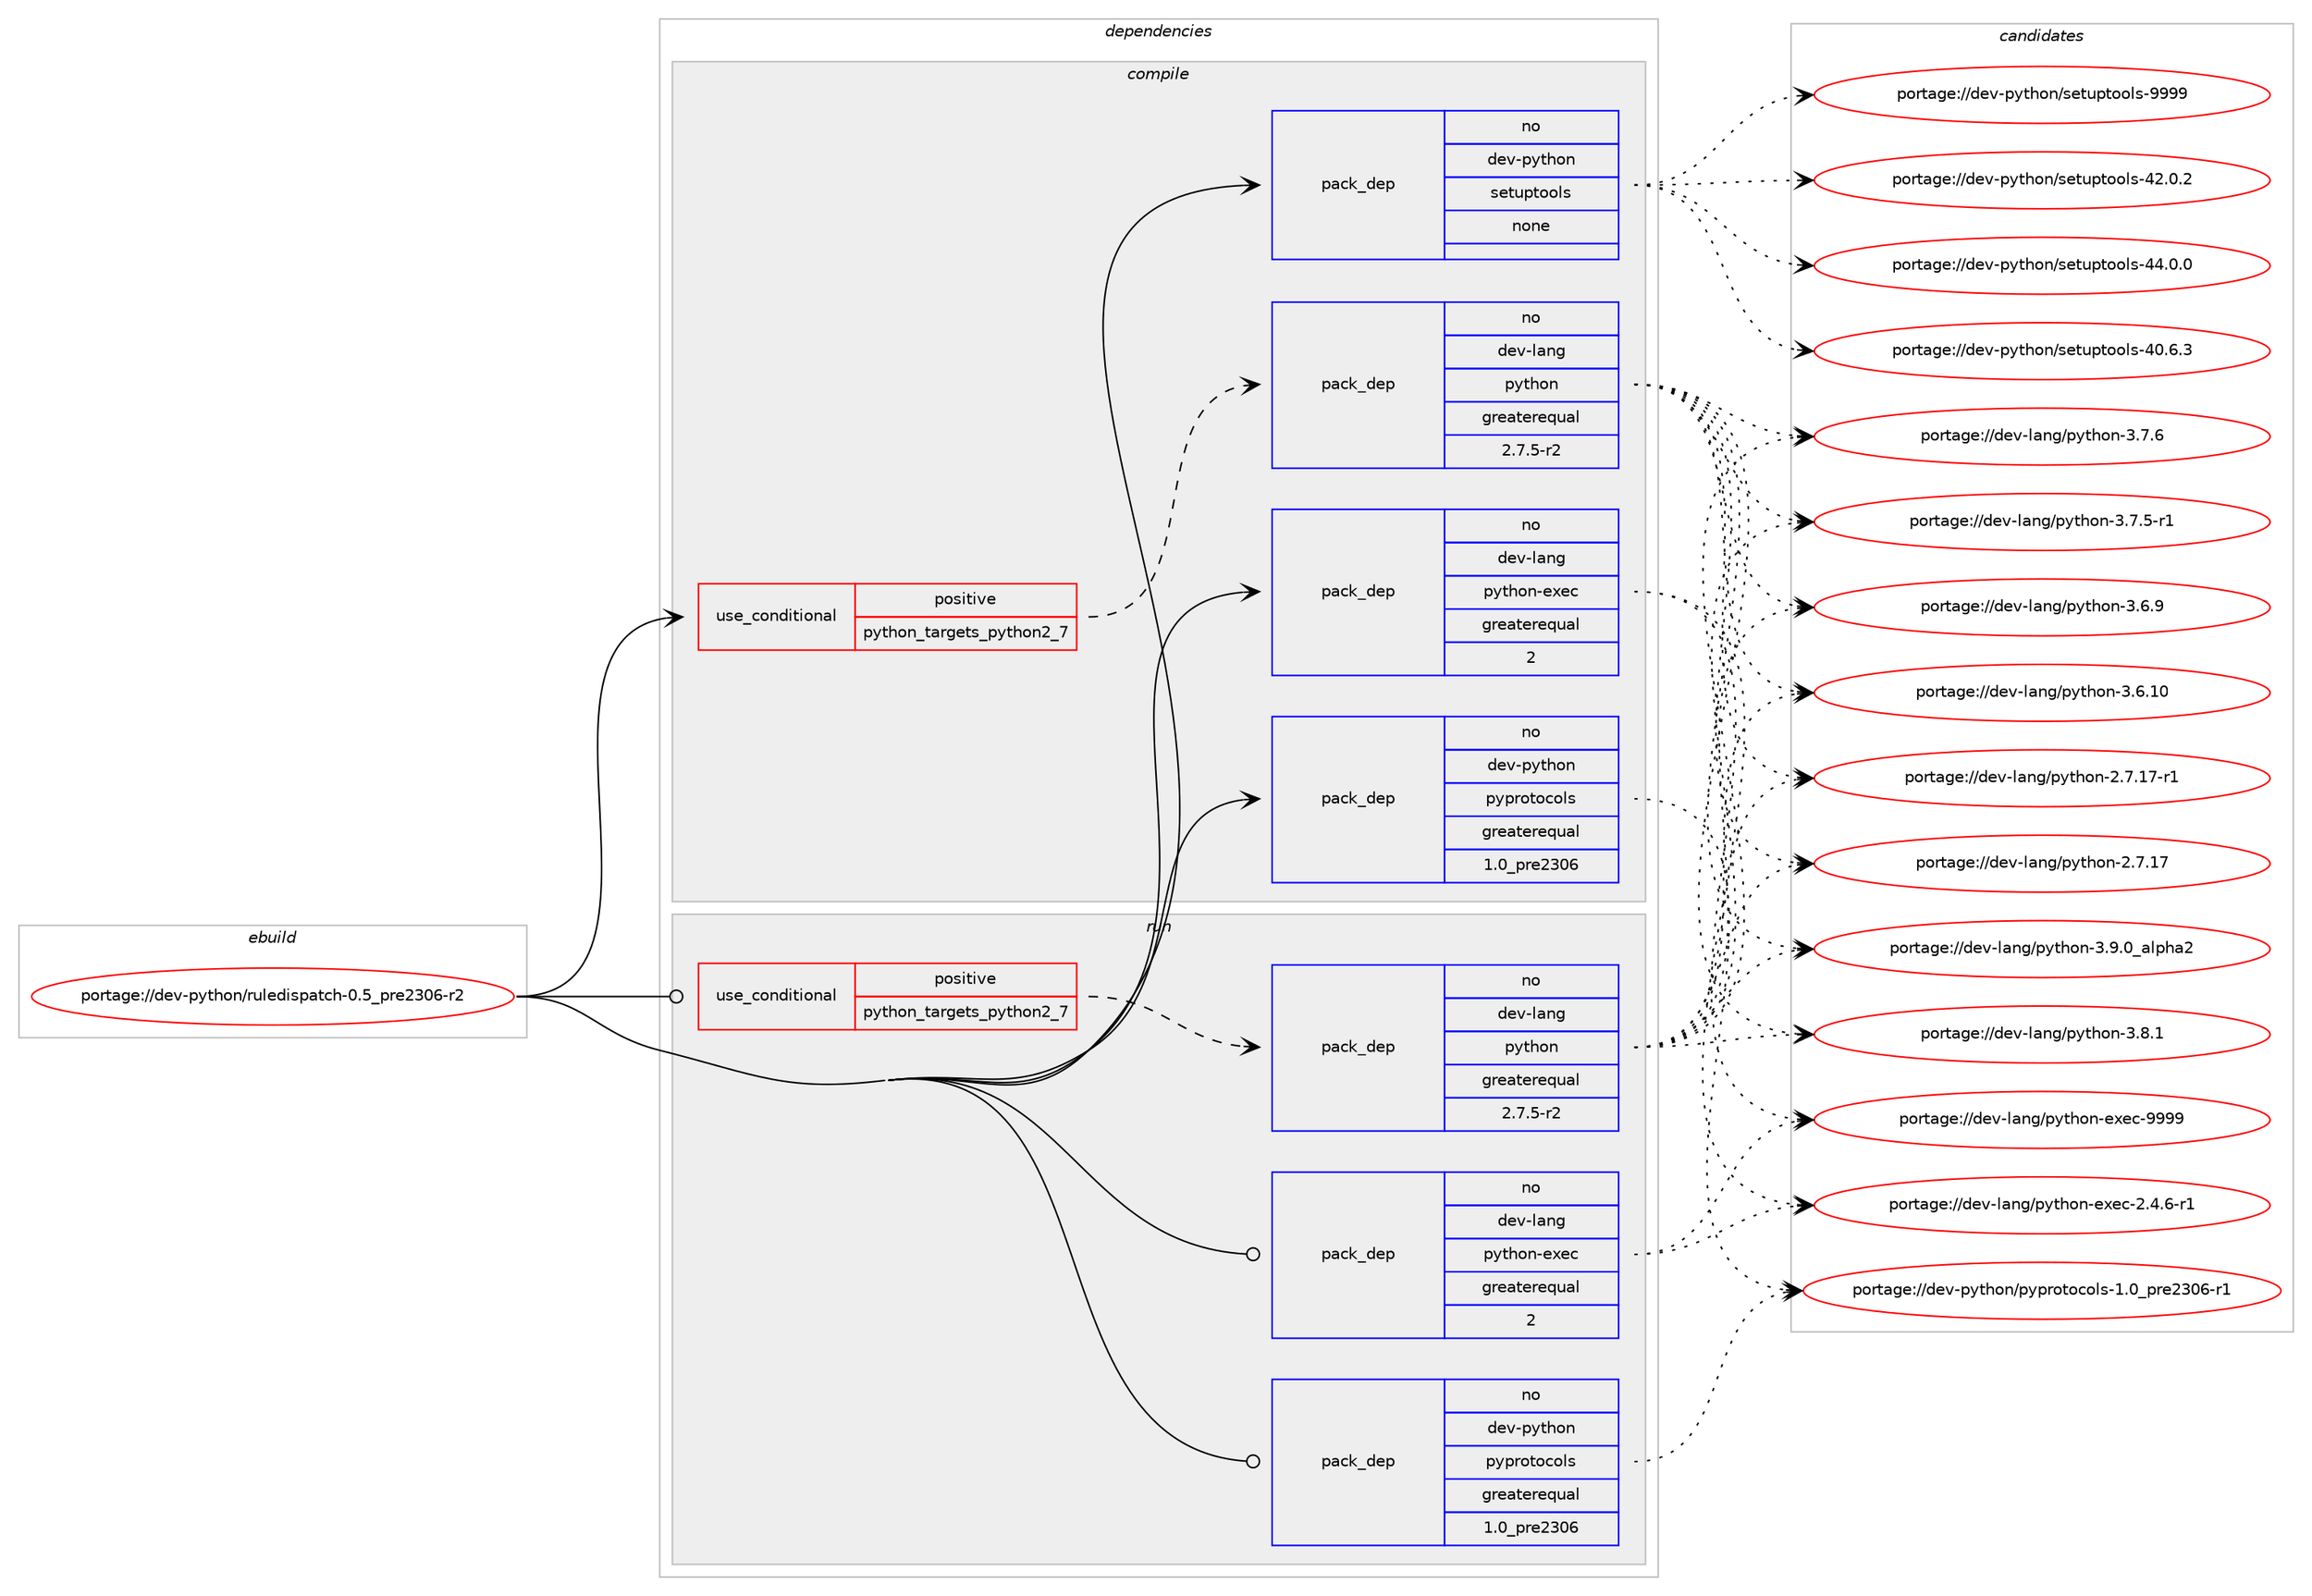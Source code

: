 digraph prolog {

# *************
# Graph options
# *************

newrank=true;
concentrate=true;
compound=true;
graph [rankdir=LR,fontname=Helvetica,fontsize=10,ranksep=1.5];#, ranksep=2.5, nodesep=0.2];
edge  [arrowhead=vee];
node  [fontname=Helvetica,fontsize=10];

# **********
# The ebuild
# **********

subgraph cluster_leftcol {
color=gray;
label=<<i>ebuild</i>>;
id [label="portage://dev-python/ruledispatch-0.5_pre2306-r2", color=red, width=4, href="../dev-python/ruledispatch-0.5_pre2306-r2.svg"];
}

# ****************
# The dependencies
# ****************

subgraph cluster_midcol {
color=gray;
label=<<i>dependencies</i>>;
subgraph cluster_compile {
fillcolor="#eeeeee";
style=filled;
label=<<i>compile</i>>;
subgraph cond106362 {
dependency426982 [label=<<TABLE BORDER="0" CELLBORDER="1" CELLSPACING="0" CELLPADDING="4"><TR><TD ROWSPAN="3" CELLPADDING="10">use_conditional</TD></TR><TR><TD>positive</TD></TR><TR><TD>python_targets_python2_7</TD></TR></TABLE>>, shape=none, color=red];
subgraph pack315722 {
dependency426983 [label=<<TABLE BORDER="0" CELLBORDER="1" CELLSPACING="0" CELLPADDING="4" WIDTH="220"><TR><TD ROWSPAN="6" CELLPADDING="30">pack_dep</TD></TR><TR><TD WIDTH="110">no</TD></TR><TR><TD>dev-lang</TD></TR><TR><TD>python</TD></TR><TR><TD>greaterequal</TD></TR><TR><TD>2.7.5-r2</TD></TR></TABLE>>, shape=none, color=blue];
}
dependency426982:e -> dependency426983:w [weight=20,style="dashed",arrowhead="vee"];
}
id:e -> dependency426982:w [weight=20,style="solid",arrowhead="vee"];
subgraph pack315723 {
dependency426984 [label=<<TABLE BORDER="0" CELLBORDER="1" CELLSPACING="0" CELLPADDING="4" WIDTH="220"><TR><TD ROWSPAN="6" CELLPADDING="30">pack_dep</TD></TR><TR><TD WIDTH="110">no</TD></TR><TR><TD>dev-lang</TD></TR><TR><TD>python-exec</TD></TR><TR><TD>greaterequal</TD></TR><TR><TD>2</TD></TR></TABLE>>, shape=none, color=blue];
}
id:e -> dependency426984:w [weight=20,style="solid",arrowhead="vee"];
subgraph pack315724 {
dependency426985 [label=<<TABLE BORDER="0" CELLBORDER="1" CELLSPACING="0" CELLPADDING="4" WIDTH="220"><TR><TD ROWSPAN="6" CELLPADDING="30">pack_dep</TD></TR><TR><TD WIDTH="110">no</TD></TR><TR><TD>dev-python</TD></TR><TR><TD>pyprotocols</TD></TR><TR><TD>greaterequal</TD></TR><TR><TD>1.0_pre2306</TD></TR></TABLE>>, shape=none, color=blue];
}
id:e -> dependency426985:w [weight=20,style="solid",arrowhead="vee"];
subgraph pack315725 {
dependency426986 [label=<<TABLE BORDER="0" CELLBORDER="1" CELLSPACING="0" CELLPADDING="4" WIDTH="220"><TR><TD ROWSPAN="6" CELLPADDING="30">pack_dep</TD></TR><TR><TD WIDTH="110">no</TD></TR><TR><TD>dev-python</TD></TR><TR><TD>setuptools</TD></TR><TR><TD>none</TD></TR><TR><TD></TD></TR></TABLE>>, shape=none, color=blue];
}
id:e -> dependency426986:w [weight=20,style="solid",arrowhead="vee"];
}
subgraph cluster_compileandrun {
fillcolor="#eeeeee";
style=filled;
label=<<i>compile and run</i>>;
}
subgraph cluster_run {
fillcolor="#eeeeee";
style=filled;
label=<<i>run</i>>;
subgraph cond106363 {
dependency426987 [label=<<TABLE BORDER="0" CELLBORDER="1" CELLSPACING="0" CELLPADDING="4"><TR><TD ROWSPAN="3" CELLPADDING="10">use_conditional</TD></TR><TR><TD>positive</TD></TR><TR><TD>python_targets_python2_7</TD></TR></TABLE>>, shape=none, color=red];
subgraph pack315726 {
dependency426988 [label=<<TABLE BORDER="0" CELLBORDER="1" CELLSPACING="0" CELLPADDING="4" WIDTH="220"><TR><TD ROWSPAN="6" CELLPADDING="30">pack_dep</TD></TR><TR><TD WIDTH="110">no</TD></TR><TR><TD>dev-lang</TD></TR><TR><TD>python</TD></TR><TR><TD>greaterequal</TD></TR><TR><TD>2.7.5-r2</TD></TR></TABLE>>, shape=none, color=blue];
}
dependency426987:e -> dependency426988:w [weight=20,style="dashed",arrowhead="vee"];
}
id:e -> dependency426987:w [weight=20,style="solid",arrowhead="odot"];
subgraph pack315727 {
dependency426989 [label=<<TABLE BORDER="0" CELLBORDER="1" CELLSPACING="0" CELLPADDING="4" WIDTH="220"><TR><TD ROWSPAN="6" CELLPADDING="30">pack_dep</TD></TR><TR><TD WIDTH="110">no</TD></TR><TR><TD>dev-lang</TD></TR><TR><TD>python-exec</TD></TR><TR><TD>greaterequal</TD></TR><TR><TD>2</TD></TR></TABLE>>, shape=none, color=blue];
}
id:e -> dependency426989:w [weight=20,style="solid",arrowhead="odot"];
subgraph pack315728 {
dependency426990 [label=<<TABLE BORDER="0" CELLBORDER="1" CELLSPACING="0" CELLPADDING="4" WIDTH="220"><TR><TD ROWSPAN="6" CELLPADDING="30">pack_dep</TD></TR><TR><TD WIDTH="110">no</TD></TR><TR><TD>dev-python</TD></TR><TR><TD>pyprotocols</TD></TR><TR><TD>greaterequal</TD></TR><TR><TD>1.0_pre2306</TD></TR></TABLE>>, shape=none, color=blue];
}
id:e -> dependency426990:w [weight=20,style="solid",arrowhead="odot"];
}
}

# **************
# The candidates
# **************

subgraph cluster_choices {
rank=same;
color=gray;
label=<<i>candidates</i>>;

subgraph choice315722 {
color=black;
nodesep=1;
choice10010111845108971101034711212111610411111045514657464895971081121049750 [label="portage://dev-lang/python-3.9.0_alpha2", color=red, width=4,href="../dev-lang/python-3.9.0_alpha2.svg"];
choice100101118451089711010347112121116104111110455146564649 [label="portage://dev-lang/python-3.8.1", color=red, width=4,href="../dev-lang/python-3.8.1.svg"];
choice100101118451089711010347112121116104111110455146554654 [label="portage://dev-lang/python-3.7.6", color=red, width=4,href="../dev-lang/python-3.7.6.svg"];
choice1001011184510897110103471121211161041111104551465546534511449 [label="portage://dev-lang/python-3.7.5-r1", color=red, width=4,href="../dev-lang/python-3.7.5-r1.svg"];
choice100101118451089711010347112121116104111110455146544657 [label="portage://dev-lang/python-3.6.9", color=red, width=4,href="../dev-lang/python-3.6.9.svg"];
choice10010111845108971101034711212111610411111045514654464948 [label="portage://dev-lang/python-3.6.10", color=red, width=4,href="../dev-lang/python-3.6.10.svg"];
choice100101118451089711010347112121116104111110455046554649554511449 [label="portage://dev-lang/python-2.7.17-r1", color=red, width=4,href="../dev-lang/python-2.7.17-r1.svg"];
choice10010111845108971101034711212111610411111045504655464955 [label="portage://dev-lang/python-2.7.17", color=red, width=4,href="../dev-lang/python-2.7.17.svg"];
dependency426983:e -> choice10010111845108971101034711212111610411111045514657464895971081121049750:w [style=dotted,weight="100"];
dependency426983:e -> choice100101118451089711010347112121116104111110455146564649:w [style=dotted,weight="100"];
dependency426983:e -> choice100101118451089711010347112121116104111110455146554654:w [style=dotted,weight="100"];
dependency426983:e -> choice1001011184510897110103471121211161041111104551465546534511449:w [style=dotted,weight="100"];
dependency426983:e -> choice100101118451089711010347112121116104111110455146544657:w [style=dotted,weight="100"];
dependency426983:e -> choice10010111845108971101034711212111610411111045514654464948:w [style=dotted,weight="100"];
dependency426983:e -> choice100101118451089711010347112121116104111110455046554649554511449:w [style=dotted,weight="100"];
dependency426983:e -> choice10010111845108971101034711212111610411111045504655464955:w [style=dotted,weight="100"];
}
subgraph choice315723 {
color=black;
nodesep=1;
choice10010111845108971101034711212111610411111045101120101994557575757 [label="portage://dev-lang/python-exec-9999", color=red, width=4,href="../dev-lang/python-exec-9999.svg"];
choice10010111845108971101034711212111610411111045101120101994550465246544511449 [label="portage://dev-lang/python-exec-2.4.6-r1", color=red, width=4,href="../dev-lang/python-exec-2.4.6-r1.svg"];
dependency426984:e -> choice10010111845108971101034711212111610411111045101120101994557575757:w [style=dotted,weight="100"];
dependency426984:e -> choice10010111845108971101034711212111610411111045101120101994550465246544511449:w [style=dotted,weight="100"];
}
subgraph choice315724 {
color=black;
nodesep=1;
choice1001011184511212111610411111047112121112114111116111991111081154549464895112114101505148544511449 [label="portage://dev-python/pyprotocols-1.0_pre2306-r1", color=red, width=4,href="../dev-python/pyprotocols-1.0_pre2306-r1.svg"];
dependency426985:e -> choice1001011184511212111610411111047112121112114111116111991111081154549464895112114101505148544511449:w [style=dotted,weight="100"];
}
subgraph choice315725 {
color=black;
nodesep=1;
choice10010111845112121116104111110471151011161171121161111111081154557575757 [label="portage://dev-python/setuptools-9999", color=red, width=4,href="../dev-python/setuptools-9999.svg"];
choice100101118451121211161041111104711510111611711211611111110811545525246484648 [label="portage://dev-python/setuptools-44.0.0", color=red, width=4,href="../dev-python/setuptools-44.0.0.svg"];
choice100101118451121211161041111104711510111611711211611111110811545525046484650 [label="portage://dev-python/setuptools-42.0.2", color=red, width=4,href="../dev-python/setuptools-42.0.2.svg"];
choice100101118451121211161041111104711510111611711211611111110811545524846544651 [label="portage://dev-python/setuptools-40.6.3", color=red, width=4,href="../dev-python/setuptools-40.6.3.svg"];
dependency426986:e -> choice10010111845112121116104111110471151011161171121161111111081154557575757:w [style=dotted,weight="100"];
dependency426986:e -> choice100101118451121211161041111104711510111611711211611111110811545525246484648:w [style=dotted,weight="100"];
dependency426986:e -> choice100101118451121211161041111104711510111611711211611111110811545525046484650:w [style=dotted,weight="100"];
dependency426986:e -> choice100101118451121211161041111104711510111611711211611111110811545524846544651:w [style=dotted,weight="100"];
}
subgraph choice315726 {
color=black;
nodesep=1;
choice10010111845108971101034711212111610411111045514657464895971081121049750 [label="portage://dev-lang/python-3.9.0_alpha2", color=red, width=4,href="../dev-lang/python-3.9.0_alpha2.svg"];
choice100101118451089711010347112121116104111110455146564649 [label="portage://dev-lang/python-3.8.1", color=red, width=4,href="../dev-lang/python-3.8.1.svg"];
choice100101118451089711010347112121116104111110455146554654 [label="portage://dev-lang/python-3.7.6", color=red, width=4,href="../dev-lang/python-3.7.6.svg"];
choice1001011184510897110103471121211161041111104551465546534511449 [label="portage://dev-lang/python-3.7.5-r1", color=red, width=4,href="../dev-lang/python-3.7.5-r1.svg"];
choice100101118451089711010347112121116104111110455146544657 [label="portage://dev-lang/python-3.6.9", color=red, width=4,href="../dev-lang/python-3.6.9.svg"];
choice10010111845108971101034711212111610411111045514654464948 [label="portage://dev-lang/python-3.6.10", color=red, width=4,href="../dev-lang/python-3.6.10.svg"];
choice100101118451089711010347112121116104111110455046554649554511449 [label="portage://dev-lang/python-2.7.17-r1", color=red, width=4,href="../dev-lang/python-2.7.17-r1.svg"];
choice10010111845108971101034711212111610411111045504655464955 [label="portage://dev-lang/python-2.7.17", color=red, width=4,href="../dev-lang/python-2.7.17.svg"];
dependency426988:e -> choice10010111845108971101034711212111610411111045514657464895971081121049750:w [style=dotted,weight="100"];
dependency426988:e -> choice100101118451089711010347112121116104111110455146564649:w [style=dotted,weight="100"];
dependency426988:e -> choice100101118451089711010347112121116104111110455146554654:w [style=dotted,weight="100"];
dependency426988:e -> choice1001011184510897110103471121211161041111104551465546534511449:w [style=dotted,weight="100"];
dependency426988:e -> choice100101118451089711010347112121116104111110455146544657:w [style=dotted,weight="100"];
dependency426988:e -> choice10010111845108971101034711212111610411111045514654464948:w [style=dotted,weight="100"];
dependency426988:e -> choice100101118451089711010347112121116104111110455046554649554511449:w [style=dotted,weight="100"];
dependency426988:e -> choice10010111845108971101034711212111610411111045504655464955:w [style=dotted,weight="100"];
}
subgraph choice315727 {
color=black;
nodesep=1;
choice10010111845108971101034711212111610411111045101120101994557575757 [label="portage://dev-lang/python-exec-9999", color=red, width=4,href="../dev-lang/python-exec-9999.svg"];
choice10010111845108971101034711212111610411111045101120101994550465246544511449 [label="portage://dev-lang/python-exec-2.4.6-r1", color=red, width=4,href="../dev-lang/python-exec-2.4.6-r1.svg"];
dependency426989:e -> choice10010111845108971101034711212111610411111045101120101994557575757:w [style=dotted,weight="100"];
dependency426989:e -> choice10010111845108971101034711212111610411111045101120101994550465246544511449:w [style=dotted,weight="100"];
}
subgraph choice315728 {
color=black;
nodesep=1;
choice1001011184511212111610411111047112121112114111116111991111081154549464895112114101505148544511449 [label="portage://dev-python/pyprotocols-1.0_pre2306-r1", color=red, width=4,href="../dev-python/pyprotocols-1.0_pre2306-r1.svg"];
dependency426990:e -> choice1001011184511212111610411111047112121112114111116111991111081154549464895112114101505148544511449:w [style=dotted,weight="100"];
}
}

}
